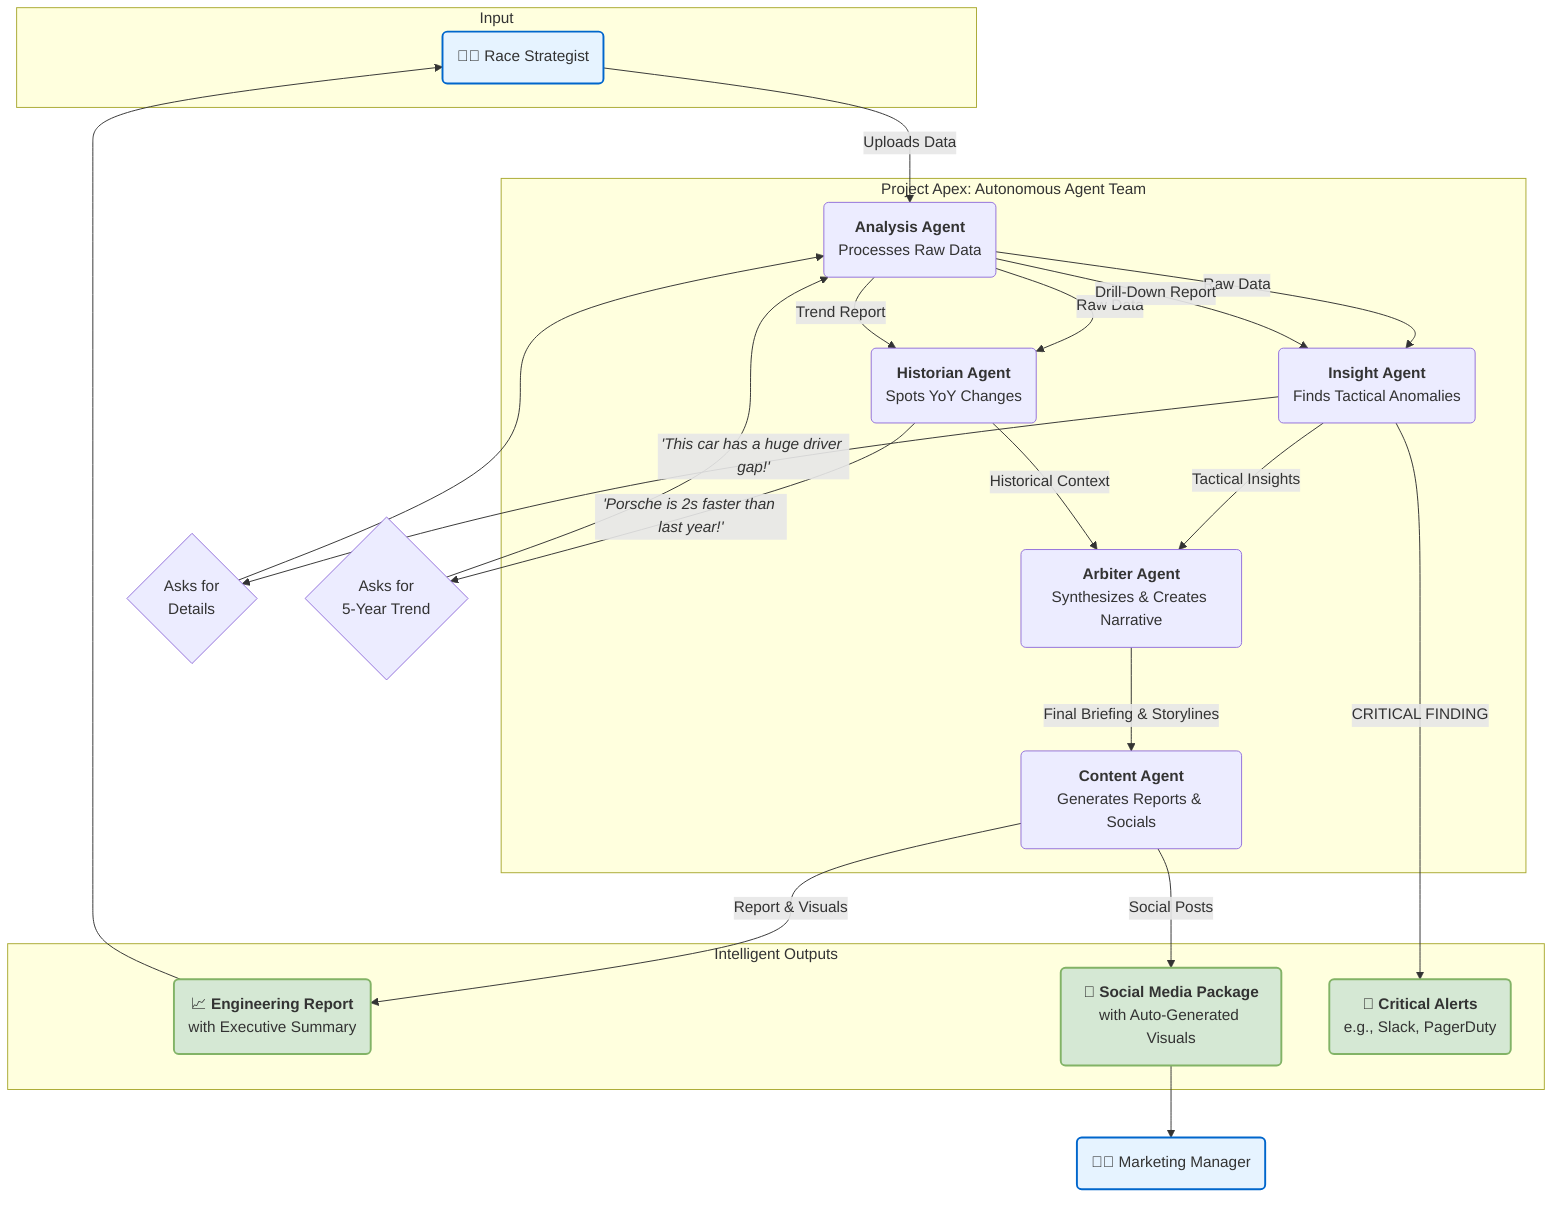 graph TD
    subgraph "Input"
        P1(👩‍💻 Race Strategist)
    end

    subgraph "Project Apex: Autonomous Agent Team"
        A1(<b>Analysis Agent</b><br>Processes Raw Data)
        A2(<b>Insight Agent</b><br>Finds Tactical Anomalies)
        A3(<b>Historian Agent</b><br>Spots YoY Changes)
        A4(<b>Arbiter Agent</b><br>Synthesizes & Creates Narrative)
        A5(<b>Content Agent</b><br>Generates Reports & Socials)
    end

    subgraph "Intelligent Outputs"
        O1(📈 <b>Engineering Report</b><br>with Executive Summary)
        O2(📱 <b>Social Media Package</b><br>with Auto-Generated Visuals)
        O3(🚨 <b>Critical Alerts</b><br>e.g., Slack, PagerDuty)
    end

    P1 -- "Uploads Data" --> A1
    A1 -- Raw Data --> A2
    A1 -- Raw Data --> A3

    A2 -- "<i>'This car has a huge driver gap!'</i>" --> B1{Asks for<br>Details}
    B1 --> A1
    A1 -- Drill-Down Report --> A2
    
    A3 -- "<i>'Porsche is 2s faster than last year!'</i>" --> B2{Asks for<br>5-Year Trend}
    B2 --> A1
    A1 -- Trend Report --> A3

    A2 -- Tactical Insights --> A4
    A3 -- Historical Context --> A4

    A4 -- Final Briefing & Storylines --> A5
    
    A2 -- "CRITICAL FINDING" --> O3
    
    A5 -- Report & Visuals --> O1
    O1 --> P1
    
    A5 -- Social Posts --> O2
    O2 --> P2(🧑‍💼 Marketing Manager)

    classDef persona fill:#E6F3FF,stroke:#0066CC,stroke-width:2px;
    classDef output fill:#D5E8D4,stroke:#82B366,stroke-width:2px;
    class P1,P2 persona;
    class O1,O2,O3 output;
